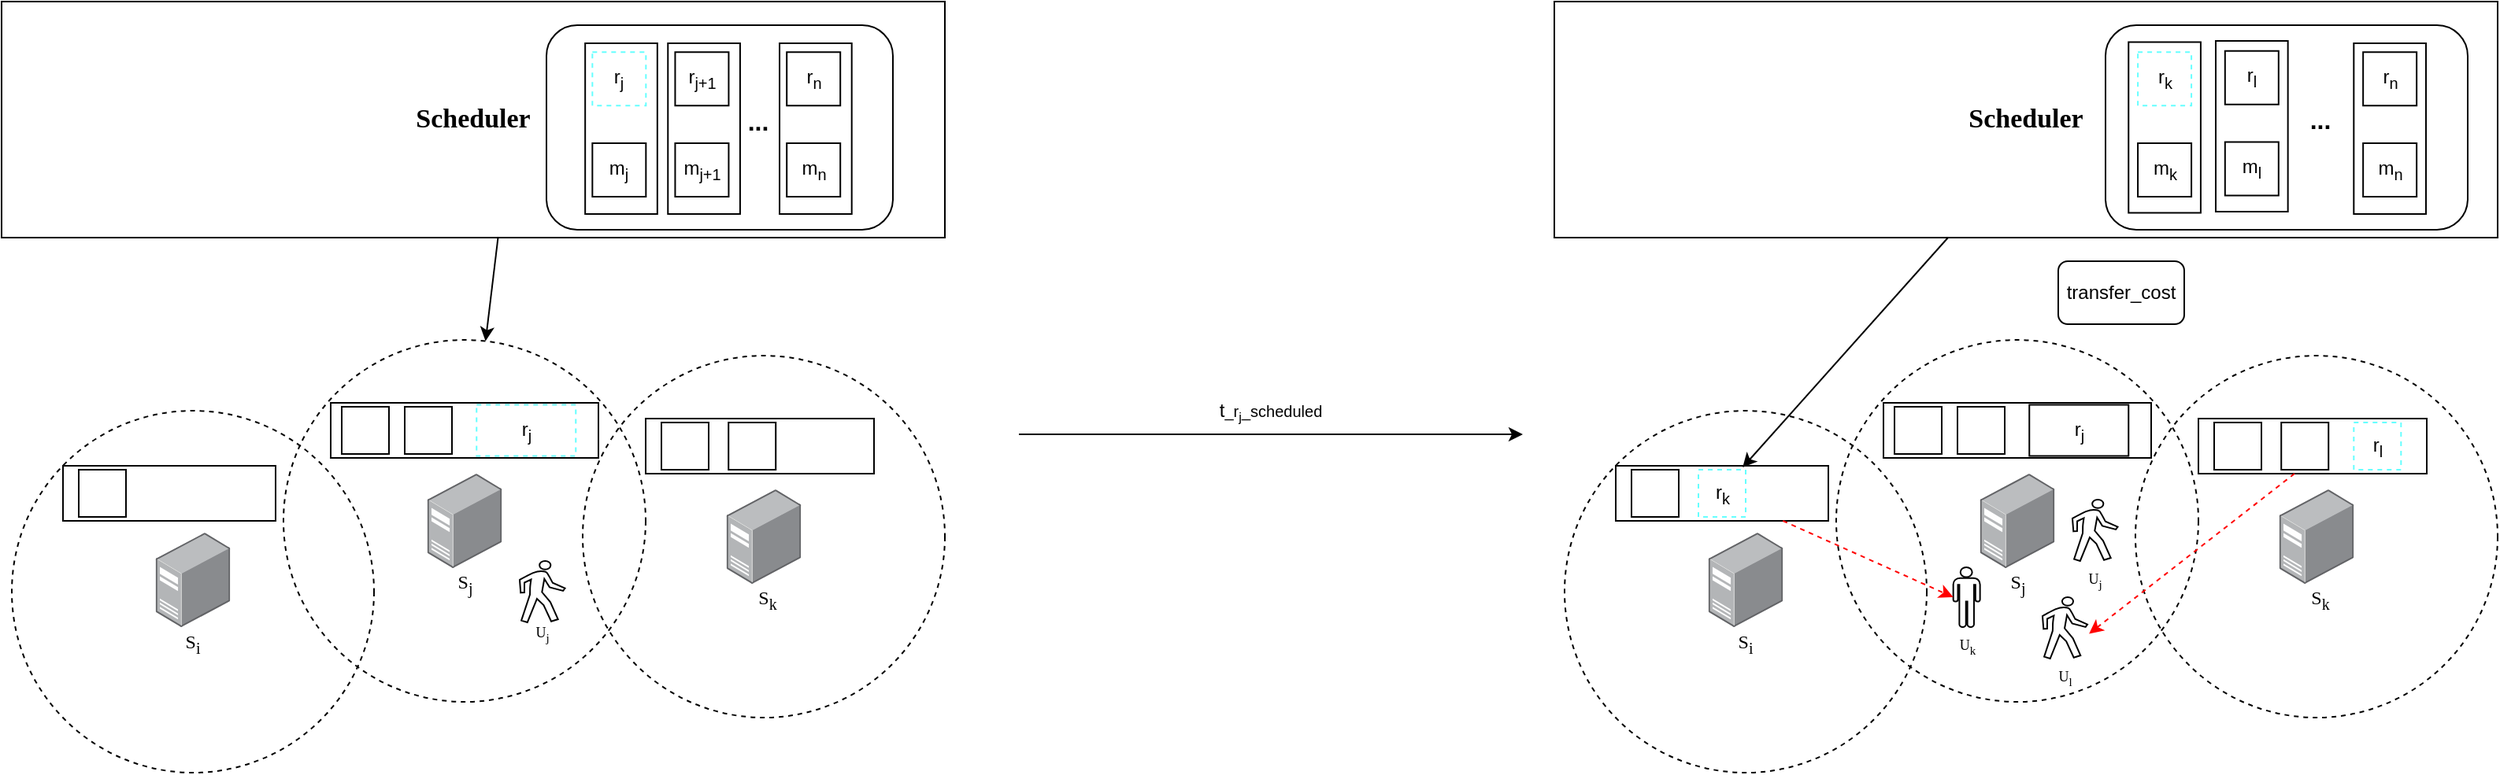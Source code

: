 <mxfile version="24.3.1" type="github">
  <diagram name="第 1 页" id="PMoVGaUA7Uy-ihZJWEPC">
    <mxGraphModel dx="1661" dy="659" grid="1" gridSize="10" guides="1" tooltips="1" connect="1" arrows="1" fold="1" page="1" pageScale="1" pageWidth="827" pageHeight="1169" math="0" shadow="0">
      <root>
        <mxCell id="0" />
        <mxCell id="1" parent="0" />
        <mxCell id="RL-qO11-mcOJdPpoyDUb-9" value="&lt;font size=&quot;1&quot; face=&quot;Times New Roman&quot; style=&quot;&quot;&gt;&lt;b style=&quot;font-size: 17px;&quot;&gt;Scheduler&lt;/b&gt;&lt;/font&gt;" style="rounded=0;whiteSpace=wrap;html=1;movable=1;resizable=1;rotatable=1;deletable=1;editable=1;locked=0;connectable=1;" vertex="1" parent="1">
          <mxGeometry x="1100" y="45" width="599" height="150" as="geometry" />
        </mxCell>
        <mxCell id="RL-qO11-mcOJdPpoyDUb-21" value="" style="rounded=1;whiteSpace=wrap;html=1;fillColor=none;movable=1;resizable=1;rotatable=1;deletable=1;editable=1;locked=0;connectable=1;" vertex="1" parent="1">
          <mxGeometry x="1450" y="60" width="230" height="130" as="geometry" />
        </mxCell>
        <mxCell id="Rfd3X92rq1UrhuwKcy-7-62" value="" style="ellipse;whiteSpace=wrap;html=1;aspect=fixed;dashed=1;fillColor=none;" parent="1" vertex="1">
          <mxGeometry x="483" y="270" width="230" height="230" as="geometry" />
        </mxCell>
        <mxCell id="Rfd3X92rq1UrhuwKcy-7-61" value="" style="ellipse;whiteSpace=wrap;html=1;aspect=fixed;dashed=1;fillColor=none;" parent="1" vertex="1">
          <mxGeometry x="293" y="260" width="230" height="230" as="geometry" />
        </mxCell>
        <mxCell id="Rfd3X92rq1UrhuwKcy-7-60" value="" style="ellipse;whiteSpace=wrap;html=1;aspect=fixed;dashed=1;fillColor=none;" parent="1" vertex="1">
          <mxGeometry x="120.5" y="305" width="230" height="230" as="geometry" />
        </mxCell>
        <mxCell id="Rfd3X92rq1UrhuwKcy-7-2" value="&lt;font size=&quot;1&quot; face=&quot;Times New Roman&quot; style=&quot;&quot;&gt;&lt;b style=&quot;font-size: 17px;&quot;&gt;Scheduler&lt;/b&gt;&lt;/font&gt;" style="rounded=0;whiteSpace=wrap;html=1;movable=1;resizable=1;rotatable=1;deletable=1;editable=1;locked=0;connectable=1;" parent="1" vertex="1">
          <mxGeometry x="114" y="45" width="599" height="150" as="geometry" />
        </mxCell>
        <mxCell id="Rfd3X92rq1UrhuwKcy-7-3" value="" style="image;points=[];aspect=fixed;html=1;align=center;shadow=0;dashed=0;image=img/lib/allied_telesis/computer_and_terminals/Server_Desktop.svg;" parent="1" vertex="1">
          <mxGeometry x="384.33" y="345" width="47.33" height="60" as="geometry" />
        </mxCell>
        <mxCell id="Rfd3X92rq1UrhuwKcy-7-4" value="" style="image;points=[];aspect=fixed;html=1;align=center;shadow=0;dashed=0;image=img/lib/allied_telesis/computer_and_terminals/Server_Desktop.svg;" parent="1" vertex="1">
          <mxGeometry x="574.33" y="355" width="47.33" height="60" as="geometry" />
        </mxCell>
        <mxCell id="Rfd3X92rq1UrhuwKcy-7-6" value="" style="image;points=[];aspect=fixed;html=1;align=center;shadow=0;dashed=0;image=img/lib/allied_telesis/computer_and_terminals/Server_Desktop.svg;" parent="1" vertex="1">
          <mxGeometry x="211.83" y="382.5" width="47.33" height="60" as="geometry" />
        </mxCell>
        <mxCell id="Rfd3X92rq1UrhuwKcy-7-63" value="&lt;font face=&quot;Times New Roman&quot;&gt;S&lt;sub&gt;i&lt;/sub&gt;&lt;/font&gt;" style="text;strokeColor=none;align=center;fillColor=none;html=1;verticalAlign=middle;whiteSpace=wrap;rounded=0;" parent="1" vertex="1">
          <mxGeometry x="214.25" y="442.5" width="42.5" height="20" as="geometry" />
        </mxCell>
        <mxCell id="Rfd3X92rq1UrhuwKcy-7-64" value="&lt;font face=&quot;Times New Roman&quot;&gt;S&lt;sub&gt;j&lt;/sub&gt;&lt;/font&gt;" style="text;strokeColor=none;align=center;fillColor=none;html=1;verticalAlign=middle;whiteSpace=wrap;rounded=0;" parent="1" vertex="1">
          <mxGeometry x="386.75" y="405" width="42.5" height="20" as="geometry" />
        </mxCell>
        <mxCell id="Rfd3X92rq1UrhuwKcy-7-65" value="&lt;font face=&quot;Times New Roman&quot;&gt;S&lt;sub&gt;k&lt;/sub&gt;&lt;/font&gt;" style="text;strokeColor=none;align=center;fillColor=none;html=1;verticalAlign=middle;whiteSpace=wrap;rounded=0;" parent="1" vertex="1">
          <mxGeometry x="579.16" y="415" width="42.5" height="20" as="geometry" />
        </mxCell>
        <mxCell id="Rfd3X92rq1UrhuwKcy-7-81" value="" style="rounded=0;whiteSpace=wrap;html=1;" parent="1" vertex="1">
          <mxGeometry x="153" y="340" width="135" height="35" as="geometry" />
        </mxCell>
        <mxCell id="Rfd3X92rq1UrhuwKcy-7-85" value="" style="rounded=0;whiteSpace=wrap;html=1;" parent="1" vertex="1">
          <mxGeometry x="323" y="300" width="170" height="35" as="geometry" />
        </mxCell>
        <mxCell id="Rfd3X92rq1UrhuwKcy-7-91" value="" style="rounded=0;whiteSpace=wrap;html=1;" parent="1" vertex="1">
          <mxGeometry x="523" y="310" width="145" height="35" as="geometry" />
        </mxCell>
        <mxCell id="Rfd3X92rq1UrhuwKcy-7-279" value="" style="rounded=0;whiteSpace=wrap;html=1;" parent="1" vertex="1">
          <mxGeometry x="608.022" y="71.5" width="45.833" height="108.5" as="geometry" />
        </mxCell>
        <mxCell id="Rfd3X92rq1UrhuwKcy-7-278" value="" style="rounded=0;whiteSpace=wrap;html=1;" parent="1" vertex="1">
          <mxGeometry x="537.136" y="71.5" width="45.833" height="108.5" as="geometry" />
        </mxCell>
        <mxCell id="Rfd3X92rq1UrhuwKcy-7-30" value="" style="rounded=1;whiteSpace=wrap;html=1;fillColor=none;movable=1;resizable=1;rotatable=1;deletable=1;editable=1;locked=0;connectable=1;" parent="1" vertex="1">
          <mxGeometry x="460" y="60" width="220" height="130" as="geometry" />
        </mxCell>
        <mxCell id="Rfd3X92rq1UrhuwKcy-7-277" value="" style="rounded=0;whiteSpace=wrap;html=1;" parent="1" vertex="1">
          <mxGeometry x="484.583" y="71.5" width="45.833" height="108.5" as="geometry" />
        </mxCell>
        <mxCell id="Rfd3X92rq1UrhuwKcy-7-32" value="r&lt;sub&gt;j&lt;/sub&gt;" style="whiteSpace=wrap;html=1;aspect=fixed;fillColor=none;strokeColor=#66FFFF;dashed=1;" parent="1" vertex="1">
          <mxGeometry x="489.167" y="77.13" width="34.0" height="34.0" as="geometry" />
        </mxCell>
        <mxCell id="Rfd3X92rq1UrhuwKcy-7-33" value="r&lt;sub&gt;j+1&lt;/sub&gt;" style="whiteSpace=wrap;html=1;aspect=fixed;" parent="1" vertex="1">
          <mxGeometry x="541.719" y="77.13" width="34.0" height="34.0" as="geometry" />
        </mxCell>
        <mxCell id="Rfd3X92rq1UrhuwKcy-7-34" value="r&lt;sub&gt;n&lt;/sub&gt;" style="whiteSpace=wrap;html=1;aspect=fixed;" parent="1" vertex="1">
          <mxGeometry x="612.605" y="77.13" width="34.0" height="34.0" as="geometry" />
        </mxCell>
        <mxCell id="Rfd3X92rq1UrhuwKcy-7-35" value="&lt;b&gt;&lt;font style=&quot;font-size: 16px;&quot;&gt;...&lt;/font&gt;&lt;/b&gt;" style="text;strokeColor=none;align=center;fillColor=none;html=1;verticalAlign=middle;whiteSpace=wrap;rounded=0;" parent="1" vertex="1">
          <mxGeometry x="575.938" y="106.255" width="36.667" height="28.75" as="geometry" />
        </mxCell>
        <mxCell id="Rfd3X92rq1UrhuwKcy-7-273" value="m&lt;sub&gt;j&lt;/sub&gt;" style="whiteSpace=wrap;html=1;aspect=fixed;fillColor=none;strokeColor=#000000;" parent="1" vertex="1">
          <mxGeometry x="489.167" y="135" width="34" height="34" as="geometry" />
        </mxCell>
        <mxCell id="Rfd3X92rq1UrhuwKcy-7-274" value="m&lt;sub&gt;j+1&lt;/sub&gt;" style="whiteSpace=wrap;html=1;aspect=fixed;" parent="1" vertex="1">
          <mxGeometry x="541.719" y="135" width="34" height="34" as="geometry" />
        </mxCell>
        <mxCell id="Rfd3X92rq1UrhuwKcy-7-275" value="m&lt;sub&gt;n&lt;/sub&gt;" style="whiteSpace=wrap;html=1;aspect=fixed;" parent="1" vertex="1">
          <mxGeometry x="612.605" y="135" width="34" height="34" as="geometry" />
        </mxCell>
        <mxCell id="Rfd3X92rq1UrhuwKcy-7-283" value="" style="shape=mxgraph.signs.people.walking;html=1;pointerEvents=1;fillColor=none;strokeColor=default;verticalLabelPosition=bottom;verticalAlign=top;align=center;sketch=0;" parent="1" vertex="1">
          <mxGeometry x="443" y="400.5" width="28.75" height="39" as="geometry" />
        </mxCell>
        <mxCell id="Rfd3X92rq1UrhuwKcy-7-288" value="&lt;font style=&quot;font-size: 9px;&quot; face=&quot;Times New Roman&quot;&gt;U&lt;sub&gt;j&lt;/sub&gt;&lt;/font&gt;" style="text;strokeColor=none;align=center;fillColor=none;html=1;verticalAlign=middle;whiteSpace=wrap;rounded=0;" parent="1" vertex="1">
          <mxGeometry x="436.13" y="435" width="42.5" height="20" as="geometry" />
        </mxCell>
        <mxCell id="Rfd3X92rq1UrhuwKcy-7-292" value="" style="whiteSpace=wrap;html=1;aspect=fixed;" parent="1" vertex="1">
          <mxGeometry x="163" y="342.5" width="30" height="30" as="geometry" />
        </mxCell>
        <mxCell id="Rfd3X92rq1UrhuwKcy-7-295" value="" style="whiteSpace=wrap;html=1;aspect=fixed;" parent="1" vertex="1">
          <mxGeometry x="370" y="302.5" width="30" height="30" as="geometry" />
        </mxCell>
        <mxCell id="Rfd3X92rq1UrhuwKcy-7-296" value="" style="whiteSpace=wrap;html=1;aspect=fixed;" parent="1" vertex="1">
          <mxGeometry x="330" y="302.5" width="30" height="30" as="geometry" />
        </mxCell>
        <mxCell id="Rfd3X92rq1UrhuwKcy-7-297" value="" style="whiteSpace=wrap;html=1;aspect=fixed;" parent="1" vertex="1">
          <mxGeometry x="533" y="312.5" width="30" height="30" as="geometry" />
        </mxCell>
        <mxCell id="RL-qO11-mcOJdPpoyDUb-1" value="" style="whiteSpace=wrap;html=1;aspect=fixed;" vertex="1" parent="1">
          <mxGeometry x="575.61" y="312.5" width="30" height="30" as="geometry" />
        </mxCell>
        <mxCell id="RL-qO11-mcOJdPpoyDUb-2" value="" style="endArrow=classic;html=1;rounded=0;" edge="1" parent="1" target="Rfd3X92rq1UrhuwKcy-7-61">
          <mxGeometry width="50" height="50" relative="1" as="geometry">
            <mxPoint x="429.25" y="195" as="sourcePoint" />
            <mxPoint x="479.25" y="145" as="targetPoint" />
          </mxGeometry>
        </mxCell>
        <mxCell id="RL-qO11-mcOJdPpoyDUb-3" value="r&lt;sub&gt;j&lt;/sub&gt;" style="rounded=0;whiteSpace=wrap;html=1;strokeColor=#66FFFF;dashed=1;" vertex="1" parent="1">
          <mxGeometry x="415.63" y="301.25" width="63" height="32.5" as="geometry" />
        </mxCell>
        <mxCell id="RL-qO11-mcOJdPpoyDUb-4" value="" style="endArrow=classic;html=1;rounded=0;" edge="1" parent="1">
          <mxGeometry width="50" height="50" relative="1" as="geometry">
            <mxPoint x="760" y="320" as="sourcePoint" />
            <mxPoint x="1080" y="320" as="targetPoint" />
          </mxGeometry>
        </mxCell>
        <mxCell id="RL-qO11-mcOJdPpoyDUb-5" value="t&lt;span style=&quot;font-size: 10px;&quot;&gt;_r&lt;sub&gt;j&lt;/sub&gt;_scheduled&lt;/span&gt;" style="text;strokeColor=none;align=center;fillColor=none;html=1;verticalAlign=middle;whiteSpace=wrap;rounded=0;" vertex="1" parent="1">
          <mxGeometry x="890" y="290" width="60" height="30" as="geometry" />
        </mxCell>
        <mxCell id="RL-qO11-mcOJdPpoyDUb-19" value="" style="rounded=0;whiteSpace=wrap;html=1;" vertex="1" parent="1">
          <mxGeometry x="1607.662" y="71.5" width="45.833" height="108.5" as="geometry" />
        </mxCell>
        <mxCell id="RL-qO11-mcOJdPpoyDUb-25" value="r&lt;sub&gt;n&lt;/sub&gt;" style="whiteSpace=wrap;html=1;aspect=fixed;" vertex="1" parent="1">
          <mxGeometry x="1613.575" y="77.13" width="34.0" height="34.0" as="geometry" />
        </mxCell>
        <mxCell id="RL-qO11-mcOJdPpoyDUb-26" value="&lt;b&gt;&lt;font style=&quot;font-size: 16px;&quot;&gt;...&lt;/font&gt;&lt;/b&gt;" style="text;strokeColor=none;align=center;fillColor=none;html=1;verticalAlign=middle;whiteSpace=wrap;rounded=0;" vertex="1" parent="1">
          <mxGeometry x="1568.078" y="105.625" width="36.667" height="28.75" as="geometry" />
        </mxCell>
        <mxCell id="RL-qO11-mcOJdPpoyDUb-29" value="m&lt;sub&gt;n&lt;/sub&gt;" style="whiteSpace=wrap;html=1;aspect=fixed;" vertex="1" parent="1">
          <mxGeometry x="1613.575" y="135" width="34" height="34" as="geometry" />
        </mxCell>
        <mxCell id="RL-qO11-mcOJdPpoyDUb-39" value="" style="group" vertex="1" connectable="0" parent="1">
          <mxGeometry x="1464.626" y="70.75" width="45.833" height="108.5" as="geometry" />
        </mxCell>
        <mxCell id="RL-qO11-mcOJdPpoyDUb-20" value="" style="rounded=0;whiteSpace=wrap;html=1;" vertex="1" parent="RL-qO11-mcOJdPpoyDUb-39">
          <mxGeometry width="45.833" height="108.5" as="geometry" />
        </mxCell>
        <mxCell id="RL-qO11-mcOJdPpoyDUb-24" value="r&lt;sub&gt;k&lt;/sub&gt;" style="whiteSpace=wrap;html=1;aspect=fixed;strokeColor=#66FFFF;dashed=1;" vertex="1" parent="RL-qO11-mcOJdPpoyDUb-39">
          <mxGeometry x="5.913" y="6.38" width="34.0" height="34.0" as="geometry" />
        </mxCell>
        <mxCell id="RL-qO11-mcOJdPpoyDUb-28" value="m&lt;sub&gt;k&lt;/sub&gt;" style="whiteSpace=wrap;html=1;aspect=fixed;" vertex="1" parent="RL-qO11-mcOJdPpoyDUb-39">
          <mxGeometry x="5.913" y="64.25" width="34" height="34" as="geometry" />
        </mxCell>
        <mxCell id="RL-qO11-mcOJdPpoyDUb-40" value="" style="group" vertex="1" connectable="0" parent="1">
          <mxGeometry x="1519.996" y="70" width="45.833" height="108.5" as="geometry" />
        </mxCell>
        <mxCell id="RL-qO11-mcOJdPpoyDUb-41" value="" style="rounded=0;whiteSpace=wrap;html=1;" vertex="1" parent="RL-qO11-mcOJdPpoyDUb-40">
          <mxGeometry width="45.833" height="108.5" as="geometry" />
        </mxCell>
        <mxCell id="RL-qO11-mcOJdPpoyDUb-42" value="r&lt;sub&gt;l&lt;/sub&gt;" style="whiteSpace=wrap;html=1;aspect=fixed;" vertex="1" parent="RL-qO11-mcOJdPpoyDUb-40">
          <mxGeometry x="5.913" y="6.38" width="34.0" height="34.0" as="geometry" />
        </mxCell>
        <mxCell id="RL-qO11-mcOJdPpoyDUb-43" value="m&lt;sub&gt;l&lt;/sub&gt;" style="whiteSpace=wrap;html=1;aspect=fixed;" vertex="1" parent="RL-qO11-mcOJdPpoyDUb-40">
          <mxGeometry x="5.913" y="64.25" width="34" height="34" as="geometry" />
        </mxCell>
        <mxCell id="RL-qO11-mcOJdPpoyDUb-44" value="" style="group" vertex="1" connectable="0" parent="1">
          <mxGeometry x="1106.5" y="260" width="592.5" height="275" as="geometry" />
        </mxCell>
        <mxCell id="RL-qO11-mcOJdPpoyDUb-6" value="" style="ellipse;whiteSpace=wrap;html=1;aspect=fixed;dashed=1;fillColor=none;" vertex="1" parent="RL-qO11-mcOJdPpoyDUb-44">
          <mxGeometry x="362.5" y="10" width="230" height="230" as="geometry" />
        </mxCell>
        <mxCell id="RL-qO11-mcOJdPpoyDUb-7" value="" style="ellipse;whiteSpace=wrap;html=1;aspect=fixed;dashed=1;fillColor=none;" vertex="1" parent="RL-qO11-mcOJdPpoyDUb-44">
          <mxGeometry x="172.5" width="230" height="230" as="geometry" />
        </mxCell>
        <mxCell id="RL-qO11-mcOJdPpoyDUb-8" value="" style="ellipse;whiteSpace=wrap;html=1;aspect=fixed;dashed=1;fillColor=none;" vertex="1" parent="RL-qO11-mcOJdPpoyDUb-44">
          <mxGeometry y="45" width="230" height="230" as="geometry" />
        </mxCell>
        <mxCell id="RL-qO11-mcOJdPpoyDUb-10" value="" style="image;points=[];aspect=fixed;html=1;align=center;shadow=0;dashed=0;image=img/lib/allied_telesis/computer_and_terminals/Server_Desktop.svg;" vertex="1" parent="RL-qO11-mcOJdPpoyDUb-44">
          <mxGeometry x="263.83" y="85" width="47.33" height="60" as="geometry" />
        </mxCell>
        <mxCell id="RL-qO11-mcOJdPpoyDUb-11" value="" style="image;points=[];aspect=fixed;html=1;align=center;shadow=0;dashed=0;image=img/lib/allied_telesis/computer_and_terminals/Server_Desktop.svg;" vertex="1" parent="RL-qO11-mcOJdPpoyDUb-44">
          <mxGeometry x="453.83" y="95" width="47.33" height="60" as="geometry" />
        </mxCell>
        <mxCell id="RL-qO11-mcOJdPpoyDUb-12" value="" style="image;points=[];aspect=fixed;html=1;align=center;shadow=0;dashed=0;image=img/lib/allied_telesis/computer_and_terminals/Server_Desktop.svg;" vertex="1" parent="RL-qO11-mcOJdPpoyDUb-44">
          <mxGeometry x="91.33" y="122.5" width="47.33" height="60" as="geometry" />
        </mxCell>
        <mxCell id="RL-qO11-mcOJdPpoyDUb-13" value="&lt;font face=&quot;Times New Roman&quot;&gt;S&lt;sub&gt;i&lt;/sub&gt;&lt;/font&gt;" style="text;strokeColor=none;align=center;fillColor=none;html=1;verticalAlign=middle;whiteSpace=wrap;rounded=0;" vertex="1" parent="RL-qO11-mcOJdPpoyDUb-44">
          <mxGeometry x="93.75" y="182.5" width="42.5" height="20" as="geometry" />
        </mxCell>
        <mxCell id="RL-qO11-mcOJdPpoyDUb-14" value="&lt;font face=&quot;Times New Roman&quot;&gt;S&lt;sub&gt;j&lt;/sub&gt;&lt;/font&gt;" style="text;strokeColor=none;align=center;fillColor=none;html=1;verticalAlign=middle;whiteSpace=wrap;rounded=0;" vertex="1" parent="RL-qO11-mcOJdPpoyDUb-44">
          <mxGeometry x="266.25" y="145" width="42.5" height="20" as="geometry" />
        </mxCell>
        <mxCell id="RL-qO11-mcOJdPpoyDUb-15" value="&lt;font face=&quot;Times New Roman&quot;&gt;S&lt;sub&gt;k&lt;/sub&gt;&lt;/font&gt;" style="text;strokeColor=none;align=center;fillColor=none;html=1;verticalAlign=middle;whiteSpace=wrap;rounded=0;" vertex="1" parent="RL-qO11-mcOJdPpoyDUb-44">
          <mxGeometry x="458.66" y="155" width="42.5" height="20" as="geometry" />
        </mxCell>
        <mxCell id="RL-qO11-mcOJdPpoyDUb-16" value="" style="rounded=0;whiteSpace=wrap;html=1;" vertex="1" parent="RL-qO11-mcOJdPpoyDUb-44">
          <mxGeometry x="32.5" y="80" width="135" height="35" as="geometry" />
        </mxCell>
        <mxCell id="RL-qO11-mcOJdPpoyDUb-17" value="" style="rounded=0;whiteSpace=wrap;html=1;" vertex="1" parent="RL-qO11-mcOJdPpoyDUb-44">
          <mxGeometry x="202.5" y="40" width="170" height="35" as="geometry" />
        </mxCell>
        <mxCell id="RL-qO11-mcOJdPpoyDUb-18" value="" style="rounded=0;whiteSpace=wrap;html=1;" vertex="1" parent="RL-qO11-mcOJdPpoyDUb-44">
          <mxGeometry x="402.5" y="50" width="145" height="35" as="geometry" />
        </mxCell>
        <mxCell id="RL-qO11-mcOJdPpoyDUb-30" value="" style="shape=mxgraph.signs.people.walking;html=1;pointerEvents=1;fillColor=none;strokeColor=default;verticalLabelPosition=bottom;verticalAlign=top;align=center;sketch=0;" vertex="1" parent="RL-qO11-mcOJdPpoyDUb-44">
          <mxGeometry x="322.5" y="101.5" width="28.75" height="39" as="geometry" />
        </mxCell>
        <mxCell id="RL-qO11-mcOJdPpoyDUb-31" value="&lt;font style=&quot;font-size: 9px;&quot; face=&quot;Times New Roman&quot;&gt;U&lt;sub&gt;j&lt;/sub&gt;&lt;/font&gt;" style="text;strokeColor=none;align=center;fillColor=none;html=1;verticalAlign=middle;whiteSpace=wrap;rounded=0;" vertex="1" parent="RL-qO11-mcOJdPpoyDUb-44">
          <mxGeometry x="315.63" y="140.5" width="42.5" height="20" as="geometry" />
        </mxCell>
        <mxCell id="RL-qO11-mcOJdPpoyDUb-32" value="" style="whiteSpace=wrap;html=1;aspect=fixed;" vertex="1" parent="RL-qO11-mcOJdPpoyDUb-44">
          <mxGeometry x="42.5" y="82.5" width="30" height="30" as="geometry" />
        </mxCell>
        <mxCell id="RL-qO11-mcOJdPpoyDUb-33" value="" style="whiteSpace=wrap;html=1;aspect=fixed;" vertex="1" parent="RL-qO11-mcOJdPpoyDUb-44">
          <mxGeometry x="249.5" y="42.5" width="30" height="30" as="geometry" />
        </mxCell>
        <mxCell id="RL-qO11-mcOJdPpoyDUb-34" value="" style="whiteSpace=wrap;html=1;aspect=fixed;" vertex="1" parent="RL-qO11-mcOJdPpoyDUb-44">
          <mxGeometry x="209.5" y="42.5" width="30" height="30" as="geometry" />
        </mxCell>
        <mxCell id="RL-qO11-mcOJdPpoyDUb-35" value="" style="whiteSpace=wrap;html=1;aspect=fixed;" vertex="1" parent="RL-qO11-mcOJdPpoyDUb-44">
          <mxGeometry x="412.5" y="52.5" width="30" height="30" as="geometry" />
        </mxCell>
        <mxCell id="RL-qO11-mcOJdPpoyDUb-36" value="" style="whiteSpace=wrap;html=1;aspect=fixed;" vertex="1" parent="RL-qO11-mcOJdPpoyDUb-44">
          <mxGeometry x="455.11" y="52.5" width="30" height="30" as="geometry" />
        </mxCell>
        <mxCell id="RL-qO11-mcOJdPpoyDUb-38" value="r&lt;sub&gt;j&lt;/sub&gt;" style="rounded=0;whiteSpace=wrap;html=1;strokeColor=#000000;" vertex="1" parent="RL-qO11-mcOJdPpoyDUb-44">
          <mxGeometry x="295.13" y="41.25" width="63" height="32.5" as="geometry" />
        </mxCell>
        <mxCell id="RL-qO11-mcOJdPpoyDUb-45" value="" style="shape=mxgraph.signs.people.man_1;html=1;pointerEvents=1;fillColor=none;strokeColor=default;verticalLabelPosition=bottom;verticalAlign=top;align=center;sketch=0;" vertex="1" parent="RL-qO11-mcOJdPpoyDUb-44">
          <mxGeometry x="246.83" y="144.5" width="17" height="38" as="geometry" />
        </mxCell>
        <mxCell id="RL-qO11-mcOJdPpoyDUb-46" value="" style="shape=mxgraph.signs.people.walking;html=1;pointerEvents=1;fillColor=none;strokeColor=default;verticalLabelPosition=bottom;verticalAlign=top;align=center;sketch=0;" vertex="1" parent="RL-qO11-mcOJdPpoyDUb-44">
          <mxGeometry x="303.5" y="163.5" width="28.5" height="39" as="geometry" />
        </mxCell>
        <mxCell id="RL-qO11-mcOJdPpoyDUb-47" value="&lt;font style=&quot;font-size: 9px;&quot; face=&quot;Times New Roman&quot;&gt;U&lt;sub&gt;k&lt;/sub&gt;&lt;/font&gt;" style="text;strokeColor=none;align=center;fillColor=none;html=1;verticalAlign=middle;whiteSpace=wrap;rounded=0;" vertex="1" parent="RL-qO11-mcOJdPpoyDUb-44">
          <mxGeometry x="234.08" y="182.5" width="42.5" height="20" as="geometry" />
        </mxCell>
        <mxCell id="RL-qO11-mcOJdPpoyDUb-48" value="&lt;font style=&quot;font-size: 9px;&quot; face=&quot;Times New Roman&quot;&gt;U&lt;sub&gt;l&lt;/sub&gt;&lt;/font&gt;" style="text;strokeColor=none;align=center;fillColor=none;html=1;verticalAlign=middle;whiteSpace=wrap;rounded=0;" vertex="1" parent="RL-qO11-mcOJdPpoyDUb-44">
          <mxGeometry x="296.5" y="202.5" width="42.5" height="20" as="geometry" />
        </mxCell>
        <mxCell id="RL-qO11-mcOJdPpoyDUb-56" value="r&lt;sub&gt;k&lt;/sub&gt;" style="whiteSpace=wrap;html=1;aspect=fixed;dashed=1;strokeColor=#66FFFF;" vertex="1" parent="RL-qO11-mcOJdPpoyDUb-44">
          <mxGeometry x="85" y="82.5" width="30" height="30" as="geometry" />
        </mxCell>
        <mxCell id="RL-qO11-mcOJdPpoyDUb-58" value="r&lt;sub&gt;l&lt;/sub&gt;" style="whiteSpace=wrap;html=1;aspect=fixed;dashed=1;strokeColor=#66FFFF;" vertex="1" parent="RL-qO11-mcOJdPpoyDUb-44">
          <mxGeometry x="501.16" y="52.5" width="30" height="30" as="geometry" />
        </mxCell>
        <mxCell id="RL-qO11-mcOJdPpoyDUb-59" value="" style="endArrow=classic;html=1;rounded=0;entryX=0;entryY=0.5;entryDx=0;entryDy=0;entryPerimeter=0;strokeColor=#FF0000;dashed=1;" edge="1" parent="RL-qO11-mcOJdPpoyDUb-44" target="RL-qO11-mcOJdPpoyDUb-45">
          <mxGeometry width="50" height="50" relative="1" as="geometry">
            <mxPoint x="138.66" y="115" as="sourcePoint" />
            <mxPoint x="188.66" y="65" as="targetPoint" />
          </mxGeometry>
        </mxCell>
        <mxCell id="RL-qO11-mcOJdPpoyDUb-60" value="" style="endArrow=classic;html=1;rounded=0;entryX=1.038;entryY=0.595;entryDx=0;entryDy=0;entryPerimeter=0;strokeColor=#FF0000;dashed=1;" edge="1" parent="RL-qO11-mcOJdPpoyDUb-44" target="RL-qO11-mcOJdPpoyDUb-46">
          <mxGeometry width="50" height="50" relative="1" as="geometry">
            <mxPoint x="463.5" y="85" as="sourcePoint" />
            <mxPoint x="513.5" y="35" as="targetPoint" />
          </mxGeometry>
        </mxCell>
        <mxCell id="RL-qO11-mcOJdPpoyDUb-54" value="" style="endArrow=classic;html=1;rounded=0;entryX=0.597;entryY=0.029;entryDx=0;entryDy=0;entryPerimeter=0;" edge="1" parent="1" target="RL-qO11-mcOJdPpoyDUb-16">
          <mxGeometry width="50" height="50" relative="1" as="geometry">
            <mxPoint x="1350" y="195" as="sourcePoint" />
            <mxPoint x="1400" y="145" as="targetPoint" />
          </mxGeometry>
        </mxCell>
        <mxCell id="RL-qO11-mcOJdPpoyDUb-61" value="transfer_cost" style="rounded=1;whiteSpace=wrap;html=1;" vertex="1" parent="1">
          <mxGeometry x="1420" y="210" width="80" height="40" as="geometry" />
        </mxCell>
      </root>
    </mxGraphModel>
  </diagram>
</mxfile>
